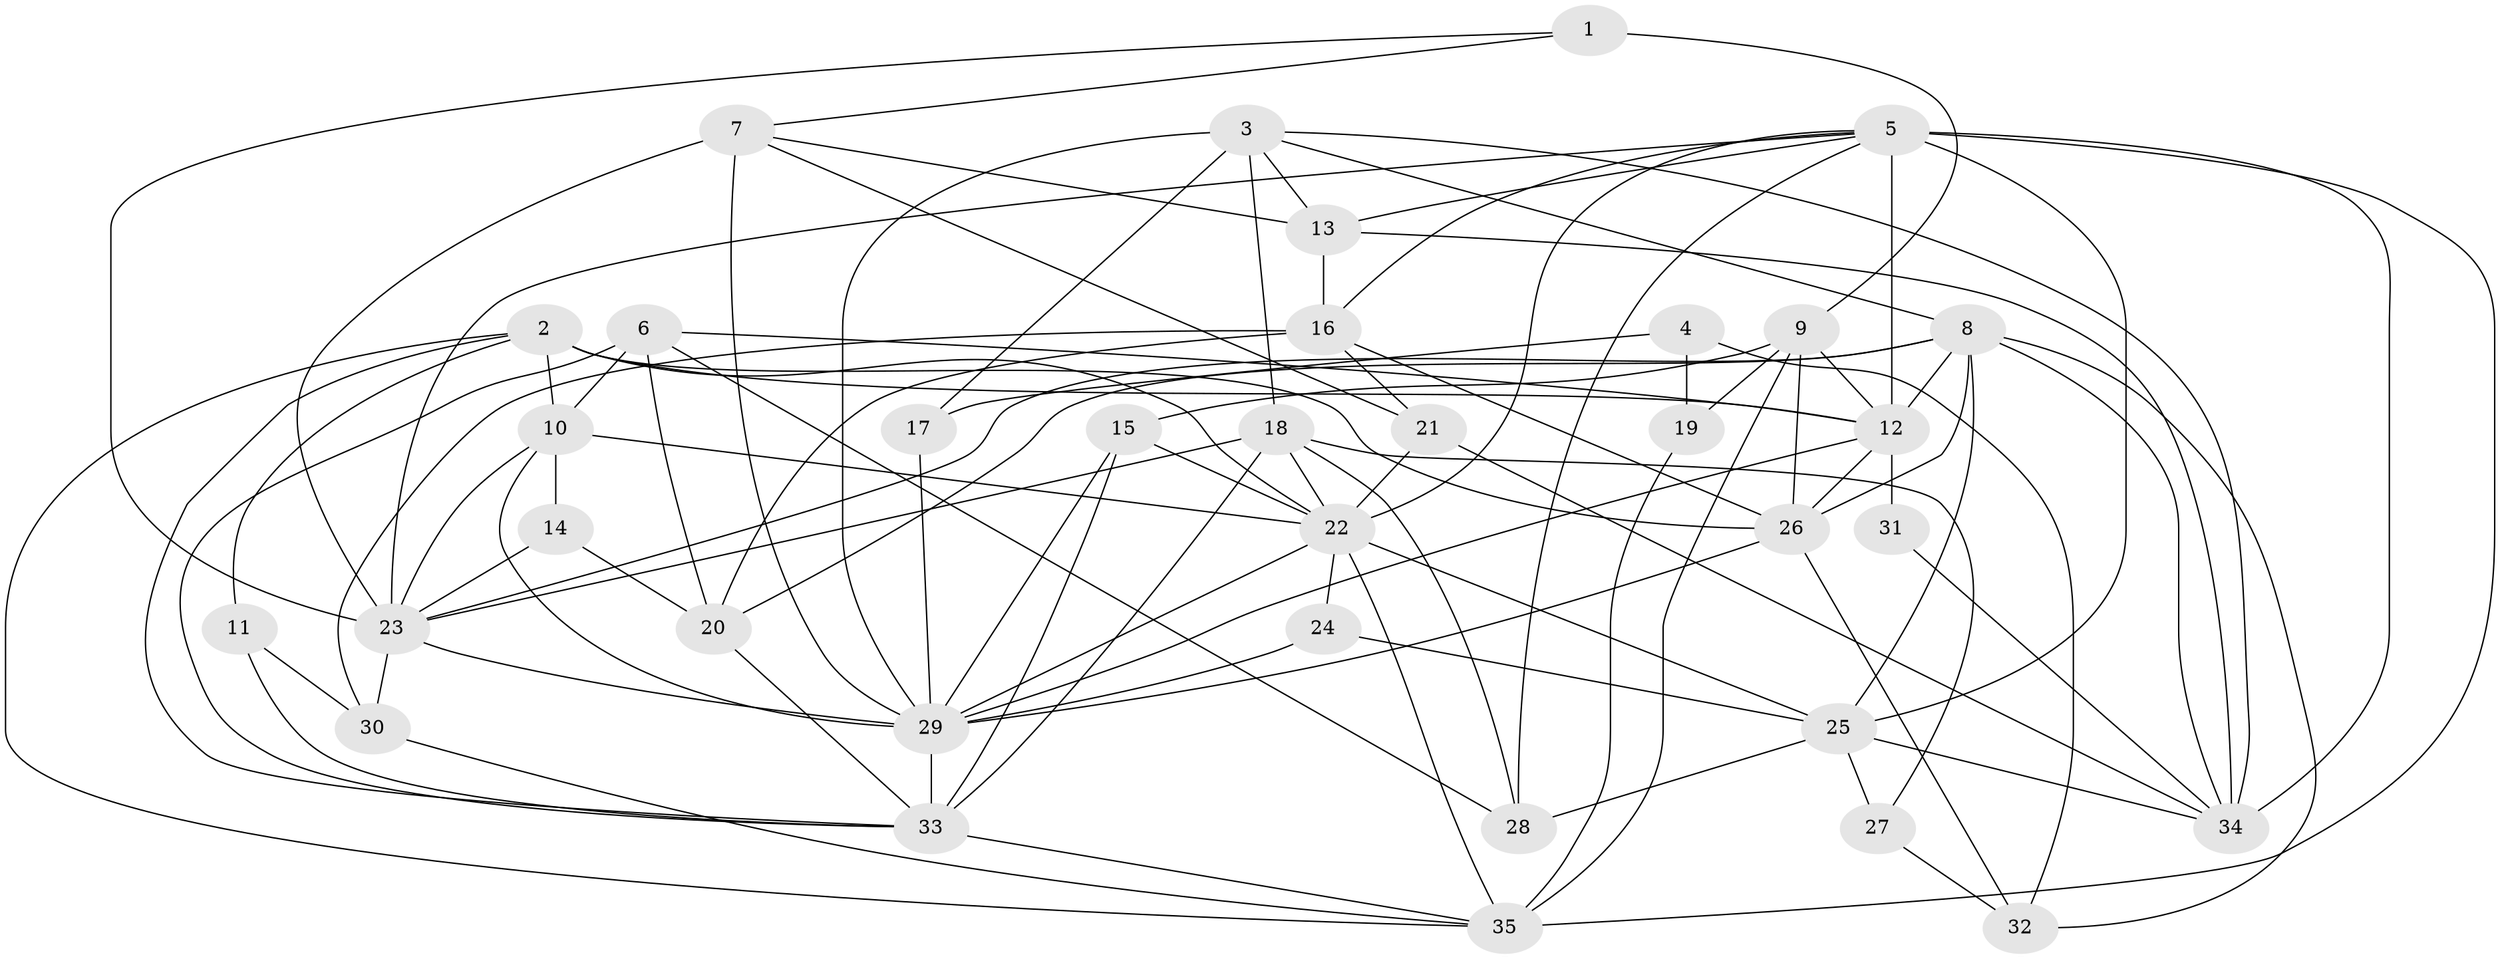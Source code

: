 // original degree distribution, {3: 0.3218390804597701, 2: 0.12643678160919541, 4: 0.22988505747126436, 5: 0.16091954022988506, 8: 0.022988505747126436, 6: 0.11494252873563218, 9: 0.011494252873563218, 7: 0.011494252873563218}
// Generated by graph-tools (version 1.1) at 2025/37/03/04/25 23:37:10]
// undirected, 35 vertices, 97 edges
graph export_dot {
  node [color=gray90,style=filled];
  1;
  2;
  3;
  4;
  5;
  6;
  7;
  8;
  9;
  10;
  11;
  12;
  13;
  14;
  15;
  16;
  17;
  18;
  19;
  20;
  21;
  22;
  23;
  24;
  25;
  26;
  27;
  28;
  29;
  30;
  31;
  32;
  33;
  34;
  35;
  1 -- 7 [weight=1.0];
  1 -- 9 [weight=2.0];
  1 -- 23 [weight=1.0];
  2 -- 10 [weight=1.0];
  2 -- 11 [weight=1.0];
  2 -- 12 [weight=1.0];
  2 -- 22 [weight=1.0];
  2 -- 26 [weight=1.0];
  2 -- 33 [weight=1.0];
  2 -- 35 [weight=1.0];
  3 -- 8 [weight=1.0];
  3 -- 13 [weight=1.0];
  3 -- 17 [weight=1.0];
  3 -- 18 [weight=1.0];
  3 -- 29 [weight=2.0];
  3 -- 34 [weight=1.0];
  4 -- 17 [weight=1.0];
  4 -- 19 [weight=1.0];
  4 -- 32 [weight=1.0];
  5 -- 12 [weight=2.0];
  5 -- 13 [weight=1.0];
  5 -- 16 [weight=1.0];
  5 -- 22 [weight=2.0];
  5 -- 23 [weight=1.0];
  5 -- 25 [weight=1.0];
  5 -- 28 [weight=1.0];
  5 -- 34 [weight=3.0];
  5 -- 35 [weight=1.0];
  6 -- 10 [weight=1.0];
  6 -- 12 [weight=1.0];
  6 -- 20 [weight=1.0];
  6 -- 28 [weight=1.0];
  6 -- 33 [weight=1.0];
  7 -- 13 [weight=1.0];
  7 -- 21 [weight=1.0];
  7 -- 23 [weight=3.0];
  7 -- 29 [weight=1.0];
  8 -- 12 [weight=1.0];
  8 -- 20 [weight=1.0];
  8 -- 23 [weight=1.0];
  8 -- 25 [weight=1.0];
  8 -- 26 [weight=1.0];
  8 -- 32 [weight=1.0];
  8 -- 34 [weight=1.0];
  9 -- 12 [weight=2.0];
  9 -- 15 [weight=1.0];
  9 -- 19 [weight=2.0];
  9 -- 26 [weight=1.0];
  9 -- 35 [weight=2.0];
  10 -- 14 [weight=1.0];
  10 -- 22 [weight=1.0];
  10 -- 23 [weight=1.0];
  10 -- 29 [weight=1.0];
  11 -- 30 [weight=1.0];
  11 -- 33 [weight=1.0];
  12 -- 26 [weight=1.0];
  12 -- 29 [weight=1.0];
  12 -- 31 [weight=2.0];
  13 -- 16 [weight=2.0];
  13 -- 34 [weight=1.0];
  14 -- 20 [weight=1.0];
  14 -- 23 [weight=1.0];
  15 -- 22 [weight=1.0];
  15 -- 29 [weight=1.0];
  15 -- 33 [weight=1.0];
  16 -- 20 [weight=1.0];
  16 -- 21 [weight=1.0];
  16 -- 26 [weight=1.0];
  16 -- 30 [weight=1.0];
  17 -- 29 [weight=1.0];
  18 -- 22 [weight=1.0];
  18 -- 23 [weight=1.0];
  18 -- 27 [weight=1.0];
  18 -- 28 [weight=1.0];
  18 -- 33 [weight=1.0];
  19 -- 35 [weight=1.0];
  20 -- 33 [weight=1.0];
  21 -- 22 [weight=2.0];
  21 -- 34 [weight=1.0];
  22 -- 24 [weight=1.0];
  22 -- 25 [weight=1.0];
  22 -- 29 [weight=1.0];
  22 -- 35 [weight=1.0];
  23 -- 29 [weight=1.0];
  23 -- 30 [weight=1.0];
  24 -- 25 [weight=1.0];
  24 -- 29 [weight=2.0];
  25 -- 27 [weight=2.0];
  25 -- 28 [weight=1.0];
  25 -- 34 [weight=1.0];
  26 -- 29 [weight=1.0];
  26 -- 32 [weight=2.0];
  27 -- 32 [weight=1.0];
  29 -- 33 [weight=2.0];
  30 -- 35 [weight=1.0];
  31 -- 34 [weight=1.0];
  33 -- 35 [weight=1.0];
}
